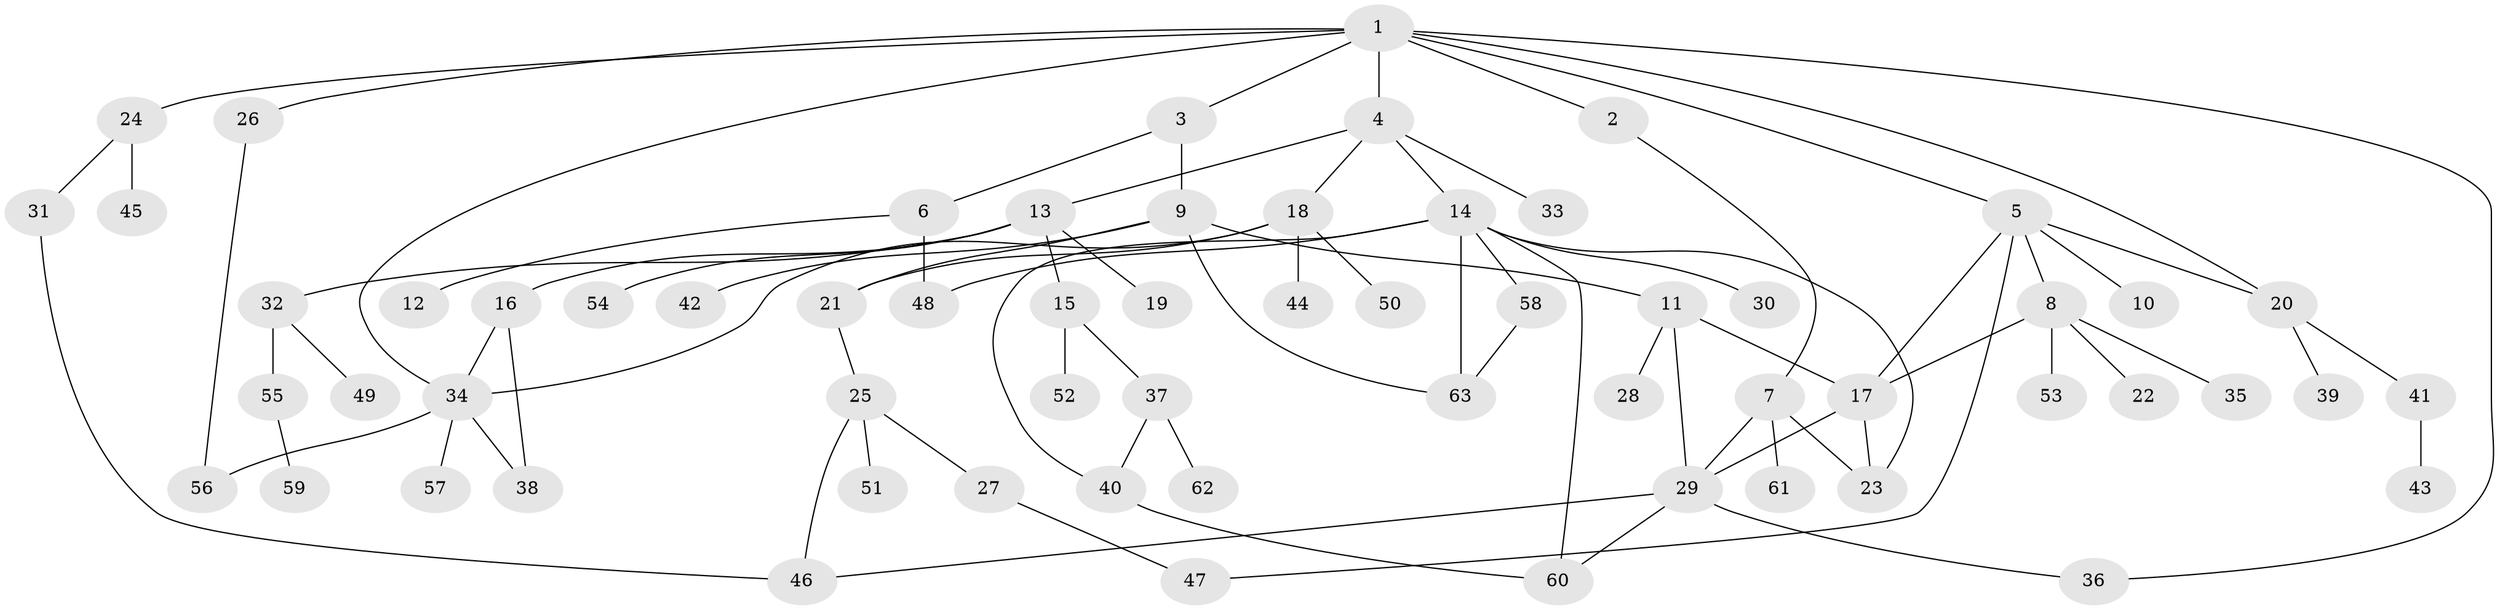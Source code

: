// coarse degree distribution, {10: 0.022727272727272728, 4: 0.022727272727272728, 6: 0.022727272727272728, 8: 0.022727272727272728, 7: 0.06818181818181818, 3: 0.13636363636363635, 1: 0.45454545454545453, 5: 0.06818181818181818, 2: 0.18181818181818182}
// Generated by graph-tools (version 1.1) at 2025/41/03/06/25 10:41:28]
// undirected, 63 vertices, 84 edges
graph export_dot {
graph [start="1"]
  node [color=gray90,style=filled];
  1;
  2;
  3;
  4;
  5;
  6;
  7;
  8;
  9;
  10;
  11;
  12;
  13;
  14;
  15;
  16;
  17;
  18;
  19;
  20;
  21;
  22;
  23;
  24;
  25;
  26;
  27;
  28;
  29;
  30;
  31;
  32;
  33;
  34;
  35;
  36;
  37;
  38;
  39;
  40;
  41;
  42;
  43;
  44;
  45;
  46;
  47;
  48;
  49;
  50;
  51;
  52;
  53;
  54;
  55;
  56;
  57;
  58;
  59;
  60;
  61;
  62;
  63;
  1 -- 2;
  1 -- 3;
  1 -- 4;
  1 -- 5;
  1 -- 24;
  1 -- 26;
  1 -- 34;
  1 -- 20;
  1 -- 36;
  2 -- 7;
  3 -- 6;
  3 -- 9;
  4 -- 13;
  4 -- 14;
  4 -- 18;
  4 -- 33;
  5 -- 8;
  5 -- 10;
  5 -- 17;
  5 -- 20;
  5 -- 47;
  6 -- 12;
  6 -- 48;
  7 -- 61;
  7 -- 29;
  7 -- 23;
  8 -- 22;
  8 -- 35;
  8 -- 53;
  8 -- 17;
  9 -- 11;
  9 -- 42;
  9 -- 63;
  9 -- 21;
  11 -- 28;
  11 -- 17;
  11 -- 29;
  13 -- 15;
  13 -- 16;
  13 -- 19;
  13 -- 32;
  13 -- 54;
  14 -- 30;
  14 -- 40;
  14 -- 48;
  14 -- 58;
  14 -- 60;
  14 -- 63;
  14 -- 23;
  15 -- 37;
  15 -- 52;
  16 -- 34;
  16 -- 38;
  17 -- 23;
  17 -- 29;
  18 -- 21;
  18 -- 34;
  18 -- 44;
  18 -- 50;
  20 -- 39;
  20 -- 41;
  21 -- 25;
  24 -- 31;
  24 -- 45;
  25 -- 27;
  25 -- 51;
  25 -- 46;
  26 -- 56;
  27 -- 47;
  29 -- 36;
  29 -- 46;
  29 -- 60;
  31 -- 46;
  32 -- 49;
  32 -- 55;
  34 -- 38;
  34 -- 56;
  34 -- 57;
  37 -- 62;
  37 -- 40;
  40 -- 60;
  41 -- 43;
  55 -- 59;
  58 -- 63;
}
